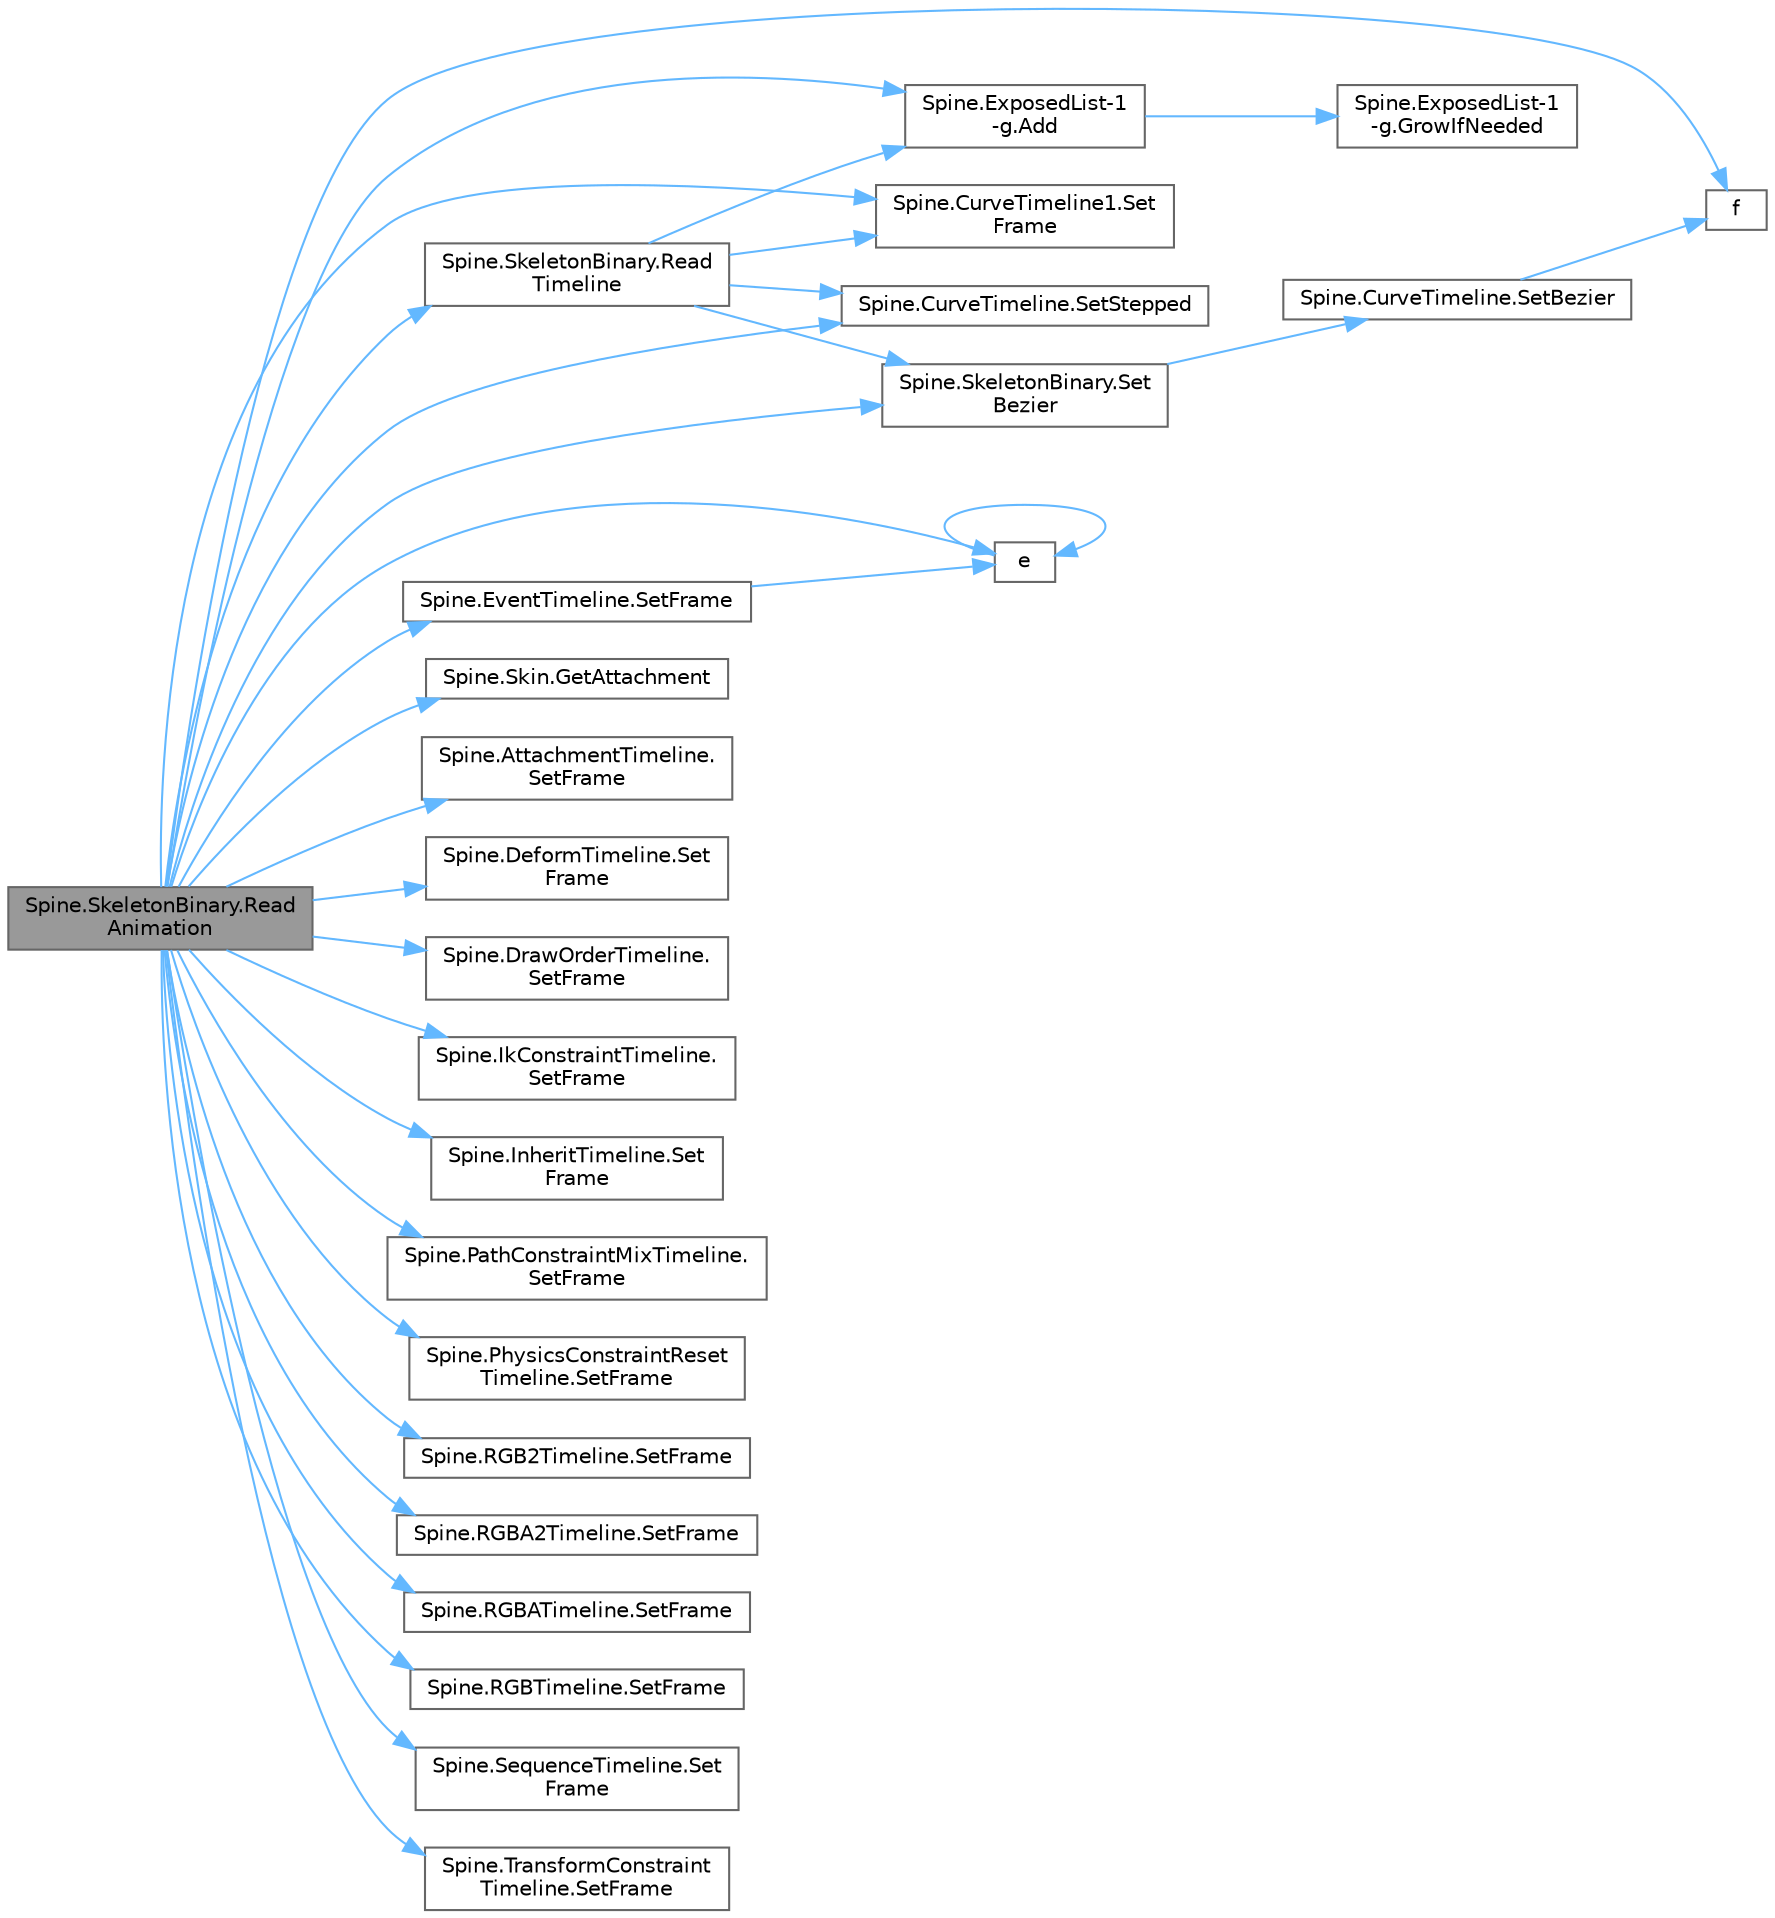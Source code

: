 digraph "Spine.SkeletonBinary.ReadAnimation"
{
 // LATEX_PDF_SIZE
  bgcolor="transparent";
  edge [fontname=Helvetica,fontsize=10,labelfontname=Helvetica,labelfontsize=10];
  node [fontname=Helvetica,fontsize=10,shape=box,height=0.2,width=0.4];
  rankdir="LR";
  Node1 [id="Node000001",label="Spine.SkeletonBinary.Read\lAnimation",height=0.2,width=0.4,color="gray40", fillcolor="grey60", style="filled", fontcolor="black",tooltip=" "];
  Node1 -> Node2 [id="edge32_Node000001_Node000002",color="steelblue1",style="solid",tooltip=" "];
  Node2 [id="Node000002",label="Spine.ExposedList-1\l-g.Add",height=0.2,width=0.4,color="grey40", fillcolor="white", style="filled",URL="$class_spine_1_1_exposed_list-1-g.html#af1b402437b46a187ebc58bc9f200689b",tooltip=" "];
  Node2 -> Node3 [id="edge33_Node000002_Node000003",color="steelblue1",style="solid",tooltip=" "];
  Node3 [id="Node000003",label="Spine.ExposedList-1\l-g.GrowIfNeeded",height=0.2,width=0.4,color="grey40", fillcolor="white", style="filled",URL="$class_spine_1_1_exposed_list-1-g.html#a5f11b60d3d61d4c3cbe5a2107ddac6c3",tooltip=" "];
  Node1 -> Node4 [id="edge34_Node000001_Node000004",color="steelblue1",style="solid",tooltip=" "];
  Node4 [id="Node000004",label="e",height=0.2,width=0.4,color="grey40", fillcolor="white", style="filled",URL="$_cwise__array__power__array_8cpp.html#a9cb86ff854760bf91a154f2724a9101d",tooltip=" "];
  Node4 -> Node4 [id="edge35_Node000004_Node000004",color="steelblue1",style="solid",tooltip=" "];
  Node1 -> Node5 [id="edge36_Node000001_Node000005",color="steelblue1",style="solid",tooltip=" "];
  Node5 [id="Node000005",label="f",height=0.2,width=0.4,color="grey40", fillcolor="white", style="filled",URL="$cxx11__tensor__map_8cpp.html#a7f507fea02198f6cb81c86640c7b1a4e",tooltip=" "];
  Node1 -> Node6 [id="edge37_Node000001_Node000006",color="steelblue1",style="solid",tooltip=" "];
  Node6 [id="Node000006",label="Spine.Skin.GetAttachment",height=0.2,width=0.4,color="grey40", fillcolor="white", style="filled",URL="$class_spine_1_1_skin.html#a8e1b079b629865148f809487fbda7938",tooltip="Returns the attachment for the specified slot index and name, or null."];
  Node1 -> Node7 [id="edge38_Node000001_Node000007",color="steelblue1",style="solid",tooltip=" "];
  Node7 [id="Node000007",label="Spine.SkeletonBinary.Read\lTimeline",height=0.2,width=0.4,color="grey40", fillcolor="white", style="filled",URL="$class_spine_1_1_skeleton_binary.html#abdfde5fd7b75037fae28ff0992c5dbb6",tooltip=" "];
  Node7 -> Node2 [id="edge39_Node000007_Node000002",color="steelblue1",style="solid",tooltip=" "];
  Node7 -> Node8 [id="edge40_Node000007_Node000008",color="steelblue1",style="solid",tooltip=" "];
  Node8 [id="Node000008",label="Spine.SkeletonBinary.Set\lBezier",height=0.2,width=0.4,color="grey40", fillcolor="white", style="filled",URL="$class_spine_1_1_skeleton_binary.html#a589fb33faca09a4cde3acfb83e322797",tooltip=" "];
  Node8 -> Node9 [id="edge41_Node000008_Node000009",color="steelblue1",style="solid",tooltip=" "];
  Node9 [id="Node000009",label="Spine.CurveTimeline.SetBezier",height=0.2,width=0.4,color="grey40", fillcolor="white", style="filled",URL="$class_spine_1_1_curve_timeline.html#a14cd4a3a6015c915726e66e72435e5fd",tooltip="Stores the segments for the specified Bezier curve. For timelines that modify multiple values,..."];
  Node9 -> Node5 [id="edge42_Node000009_Node000005",color="steelblue1",style="solid",tooltip=" "];
  Node7 -> Node10 [id="edge43_Node000007_Node000010",color="steelblue1",style="solid",tooltip=" "];
  Node10 [id="Node000010",label="Spine.CurveTimeline1.Set\lFrame",height=0.2,width=0.4,color="grey40", fillcolor="white", style="filled",URL="$class_spine_1_1_curve_timeline1.html#ae902b56ff1077390cb912b1971d66df1",tooltip="Sets the time and value for the specified frame."];
  Node7 -> Node11 [id="edge44_Node000007_Node000011",color="steelblue1",style="solid",tooltip=" "];
  Node11 [id="Node000011",label="Spine.CurveTimeline.SetStepped",height=0.2,width=0.4,color="grey40", fillcolor="white", style="filled",URL="$class_spine_1_1_curve_timeline.html#a1b9ccce366163e04de7ad20c7370190b",tooltip="Sets the specified frame to stepped interpolation."];
  Node1 -> Node8 [id="edge45_Node000001_Node000008",color="steelblue1",style="solid",tooltip=" "];
  Node1 -> Node12 [id="edge46_Node000001_Node000012",color="steelblue1",style="solid",tooltip=" "];
  Node12 [id="Node000012",label="Spine.AttachmentTimeline.\lSetFrame",height=0.2,width=0.4,color="grey40", fillcolor="white", style="filled",URL="$class_spine_1_1_attachment_timeline.html#a58565d97ec02ec27af33bda8e9c20544",tooltip="Sets the time and attachment name for the specified frame."];
  Node1 -> Node10 [id="edge47_Node000001_Node000010",color="steelblue1",style="solid",tooltip=" "];
  Node1 -> Node13 [id="edge48_Node000001_Node000013",color="steelblue1",style="solid",tooltip=" "];
  Node13 [id="Node000013",label="Spine.DeformTimeline.Set\lFrame",height=0.2,width=0.4,color="grey40", fillcolor="white", style="filled",URL="$class_spine_1_1_deform_timeline.html#a1fcd6cacc3fa2e0f29d92bd61f716453",tooltip="Sets the time and vertices for the specified frame."];
  Node1 -> Node14 [id="edge49_Node000001_Node000014",color="steelblue1",style="solid",tooltip=" "];
  Node14 [id="Node000014",label="Spine.DrawOrderTimeline.\lSetFrame",height=0.2,width=0.4,color="grey40", fillcolor="white", style="filled",URL="$class_spine_1_1_draw_order_timeline.html#a67aa708c6ac524bc02bb2ba8b5ce0485",tooltip="Sets the time and draw order for the specified frame."];
  Node1 -> Node15 [id="edge50_Node000001_Node000015",color="steelblue1",style="solid",tooltip=" "];
  Node15 [id="Node000015",label="Spine.EventTimeline.SetFrame",height=0.2,width=0.4,color="grey40", fillcolor="white", style="filled",URL="$class_spine_1_1_event_timeline.html#a861033902097ee74636119bf9d8c8669",tooltip="Sets the time and event for the specified frame."];
  Node15 -> Node4 [id="edge51_Node000015_Node000004",color="steelblue1",style="solid",tooltip=" "];
  Node1 -> Node16 [id="edge52_Node000001_Node000016",color="steelblue1",style="solid",tooltip=" "];
  Node16 [id="Node000016",label="Spine.IkConstraintTimeline.\lSetFrame",height=0.2,width=0.4,color="grey40", fillcolor="white", style="filled",URL="$class_spine_1_1_ik_constraint_timeline.html#a3720a769fb706dd32982a0048da1c72f",tooltip="Sets the time, mix, softness, bend direction, compress, and stretch for the specified frame."];
  Node1 -> Node17 [id="edge53_Node000001_Node000017",color="steelblue1",style="solid",tooltip=" "];
  Node17 [id="Node000017",label="Spine.InheritTimeline.Set\lFrame",height=0.2,width=0.4,color="grey40", fillcolor="white", style="filled",URL="$class_spine_1_1_inherit_timeline.html#a24ea77642f2f85e6bf04e10ca728df32",tooltip="Sets the transform mode for the specified frame."];
  Node1 -> Node18 [id="edge54_Node000001_Node000018",color="steelblue1",style="solid",tooltip=" "];
  Node18 [id="Node000018",label="Spine.PathConstraintMixTimeline.\lSetFrame",height=0.2,width=0.4,color="grey40", fillcolor="white", style="filled",URL="$class_spine_1_1_path_constraint_mix_timeline.html#ad066e81aadc65ecb6e76f8d03dce54b3",tooltip="Sets the time and color for the specified frame."];
  Node1 -> Node19 [id="edge55_Node000001_Node000019",color="steelblue1",style="solid",tooltip=" "];
  Node19 [id="Node000019",label="Spine.PhysicsConstraintReset\lTimeline.SetFrame",height=0.2,width=0.4,color="grey40", fillcolor="white", style="filled",URL="$class_spine_1_1_physics_constraint_reset_timeline.html#aed3047bd97e0f34105189221f7e6b0d5",tooltip="Sets the time for the specified frame."];
  Node1 -> Node20 [id="edge56_Node000001_Node000020",color="steelblue1",style="solid",tooltip=" "];
  Node20 [id="Node000020",label="Spine.RGB2Timeline.SetFrame",height=0.2,width=0.4,color="grey40", fillcolor="white", style="filled",URL="$class_spine_1_1_r_g_b2_timeline.html#a18714787d5747ce950e1de760812abce",tooltip="Sets the time, light color, and dark color for the specified frame."];
  Node1 -> Node21 [id="edge57_Node000001_Node000021",color="steelblue1",style="solid",tooltip=" "];
  Node21 [id="Node000021",label="Spine.RGBA2Timeline.SetFrame",height=0.2,width=0.4,color="grey40", fillcolor="white", style="filled",URL="$class_spine_1_1_r_g_b_a2_timeline.html#a6cf2604c3de04de5ad0aeadf74cf70bf",tooltip="Sets the time, light color, and dark color for the specified frame."];
  Node1 -> Node22 [id="edge58_Node000001_Node000022",color="steelblue1",style="solid",tooltip=" "];
  Node22 [id="Node000022",label="Spine.RGBATimeline.SetFrame",height=0.2,width=0.4,color="grey40", fillcolor="white", style="filled",URL="$class_spine_1_1_r_g_b_a_timeline.html#ac8122179792c1713d19f0443a48852ec",tooltip="Sets the time and color for the specified frame."];
  Node1 -> Node23 [id="edge59_Node000001_Node000023",color="steelblue1",style="solid",tooltip=" "];
  Node23 [id="Node000023",label="Spine.RGBTimeline.SetFrame",height=0.2,width=0.4,color="grey40", fillcolor="white", style="filled",URL="$class_spine_1_1_r_g_b_timeline.html#a161fb09911f009f57eafdc52c8643391",tooltip="Sets the time and color for the specified frame."];
  Node1 -> Node24 [id="edge60_Node000001_Node000024",color="steelblue1",style="solid",tooltip=" "];
  Node24 [id="Node000024",label="Spine.SequenceTimeline.Set\lFrame",height=0.2,width=0.4,color="grey40", fillcolor="white", style="filled",URL="$class_spine_1_1_sequence_timeline.html#ac6bcff879f254e3ad94d36df11ade4db",tooltip="Sets the time, mode, index, and frame time for the specified frame."];
  Node1 -> Node25 [id="edge61_Node000001_Node000025",color="steelblue1",style="solid",tooltip=" "];
  Node25 [id="Node000025",label="Spine.TransformConstraint\lTimeline.SetFrame",height=0.2,width=0.4,color="grey40", fillcolor="white", style="filled",URL="$class_spine_1_1_transform_constraint_timeline.html#ae68b172472f85bf87ba610e5f0ed6be3",tooltip="Sets the time, rotate mix, translate mix, scale mix, and shear mix for the specified frame."];
  Node1 -> Node11 [id="edge62_Node000001_Node000011",color="steelblue1",style="solid",tooltip=" "];
}
